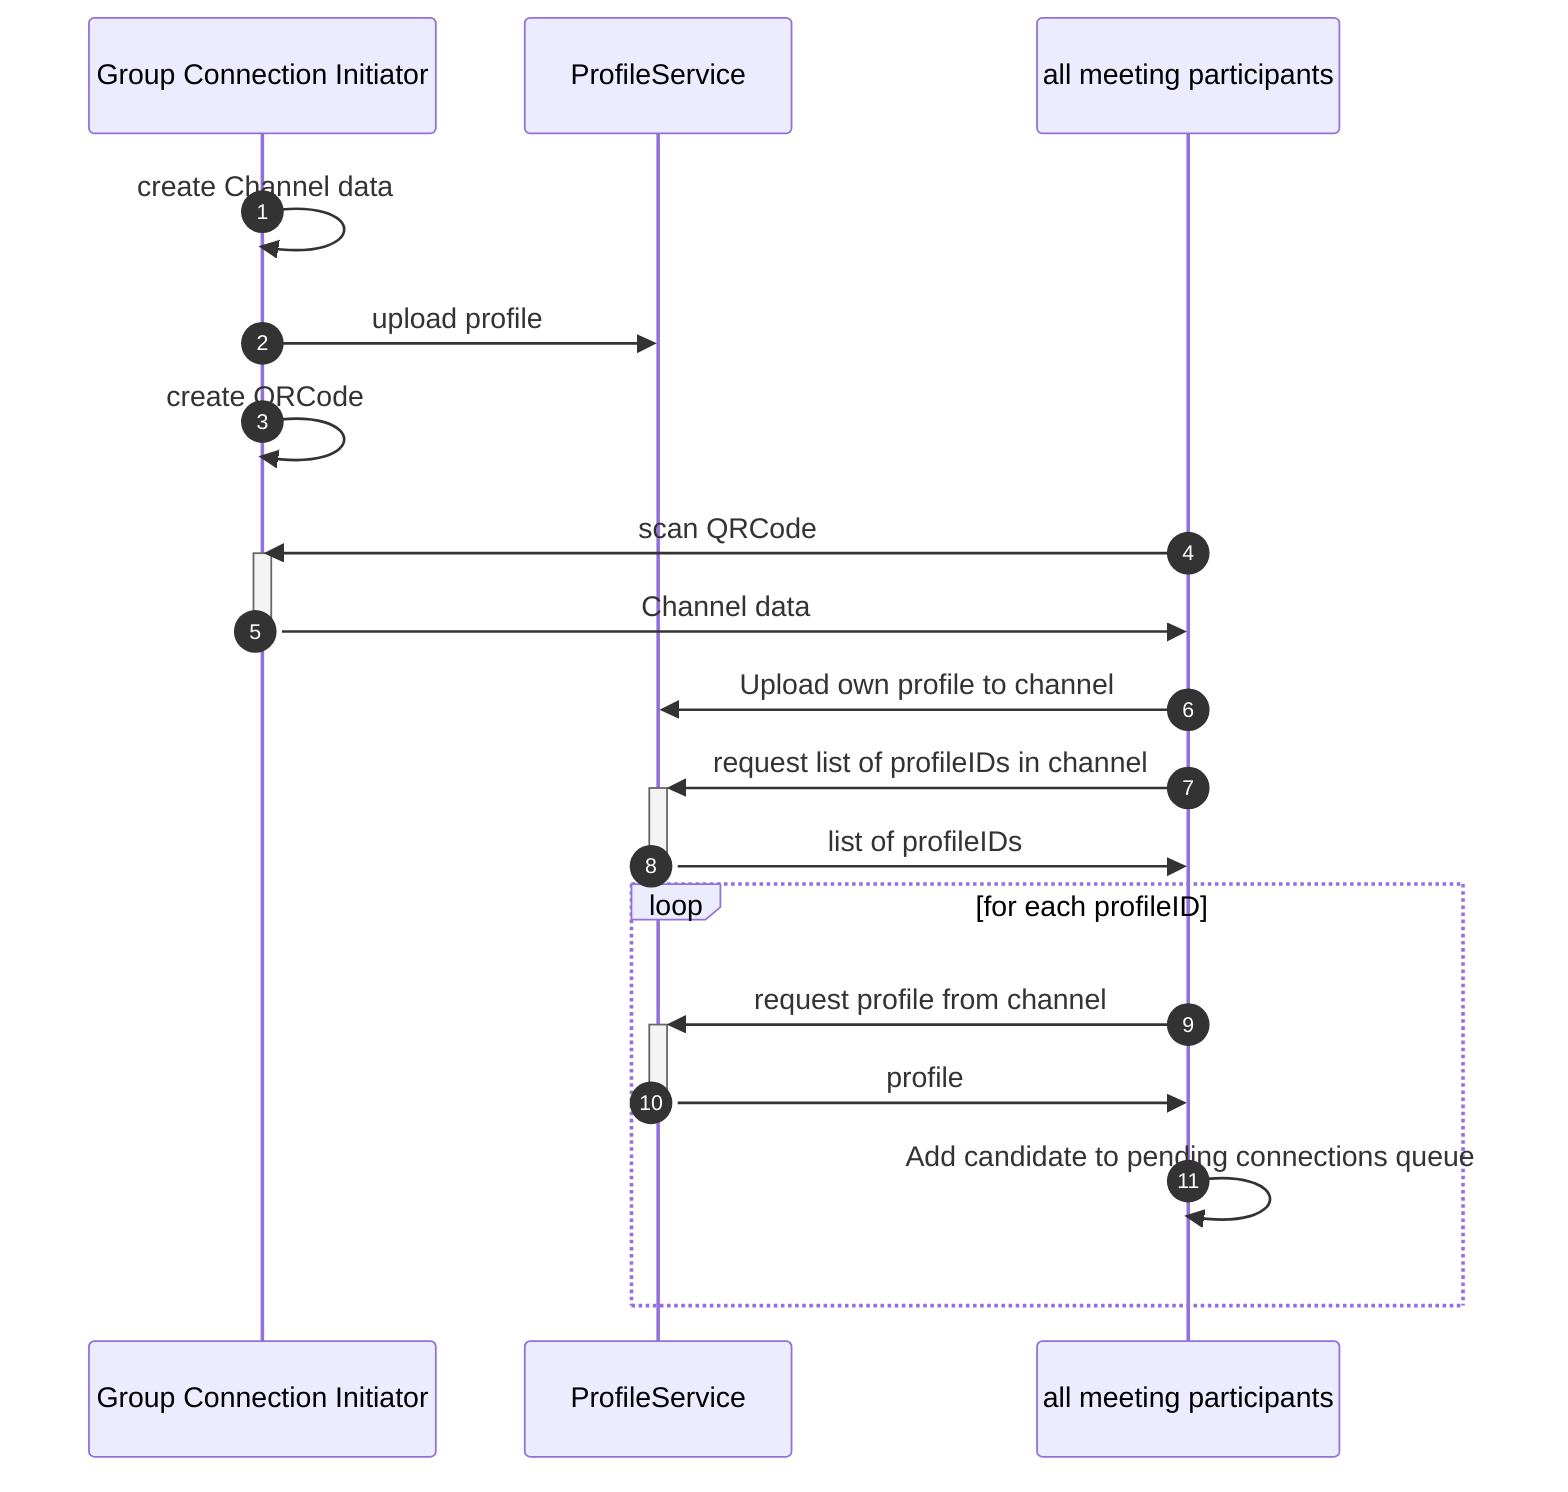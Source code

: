 sequenceDiagram

    %% Sequence of interconnecting a group
    %% Profiles are shared through a channel on Profile Server

    autonumber
	participant A as Group Connection Initiator
    participant P as ProfileService
    participant B as all meeting participants
    A->>A: create Channel data
    A->>P: upload profile
    A->>A: create QRCode
    B->>A: scan QRCode
    activate A
    A->>B: Channel data
    deactivate A
    B->>P: Upload own profile to channel
    B->>+P: request list of profileIDs in channel
    P->>-B: list of profileIDs
    loop for each profileID
        B->>+P: request profile from channel
        P->>-B: profile
        B->>B: Add candidate to pending connections queue
    end